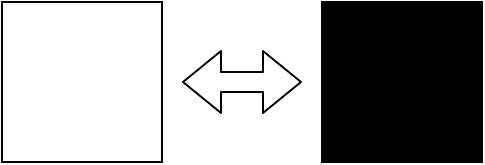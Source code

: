 <mxfile version="13.9.9" type="device" pages="2"><diagram id="yr3gAnX9bDgo6WxSTrob" name="Страница 1"><mxGraphModel dx="922" dy="685" grid="0" gridSize="10" guides="1" tooltips="1" connect="1" arrows="1" fold="1" page="1" pageScale="1" pageWidth="827" pageHeight="1169" math="0" shadow="0"><root><mxCell id="0"/><mxCell id="1" parent="0"/><mxCell id="i81QkQlGaMXtimhIbw08-1" value="" style="whiteSpace=wrap;html=1;aspect=fixed;" vertex="1" parent="1"><mxGeometry x="200" y="280" width="80" height="80" as="geometry"/></mxCell><mxCell id="i81QkQlGaMXtimhIbw08-2" value="" style="whiteSpace=wrap;html=1;aspect=fixed;fillColor=#000000;" vertex="1" parent="1"><mxGeometry x="360" y="280" width="80" height="80" as="geometry"/></mxCell><mxCell id="i81QkQlGaMXtimhIbw08-3" value="" style="shape=flexArrow;endArrow=classic;startArrow=classic;html=1;" edge="1" parent="1"><mxGeometry width="50" height="50" relative="1" as="geometry"><mxPoint x="290" y="320" as="sourcePoint"/><mxPoint x="350" y="320" as="targetPoint"/></mxGeometry></mxCell></root></mxGraphModel></diagram><diagram id="5q1gAZ7buxG3SZjEMJaJ" name="Страница 2"><mxGraphModel dx="1301" dy="967" grid="1" gridSize="10" guides="1" tooltips="1" connect="1" arrows="1" fold="1" page="1" pageScale="1" pageWidth="827" pageHeight="1169" math="0" shadow="0"><root><mxCell id="E0-AybcikH2T5HkAZDNV-0"/><mxCell id="E0-AybcikH2T5HkAZDNV-1" parent="E0-AybcikH2T5HkAZDNV-0"/><mxCell id="E0-AybcikH2T5HkAZDNV-2" value="" style="whiteSpace=wrap;html=1;aspect=fixed;fillColor=none;" vertex="1" parent="E0-AybcikH2T5HkAZDNV-1"><mxGeometry x="200" y="360" width="80" height="80" as="geometry"/></mxCell><mxCell id="E0-AybcikH2T5HkAZDNV-6" value="" style="whiteSpace=wrap;html=1;aspect=fixed;fillColor=none;" vertex="1" parent="E0-AybcikH2T5HkAZDNV-1"><mxGeometry x="280" y="360" width="80" height="80" as="geometry"/></mxCell><mxCell id="E0-AybcikH2T5HkAZDNV-7" value="" style="whiteSpace=wrap;html=1;aspect=fixed;fillColor=#000000;strokeColor=#FFFFFF;" vertex="1" parent="E0-AybcikH2T5HkAZDNV-1"><mxGeometry x="360" y="360" width="80" height="80" as="geometry"/></mxCell><mxCell id="E0-AybcikH2T5HkAZDNV-8" value="" style="whiteSpace=wrap;html=1;aspect=fixed;fillColor=none;" vertex="1" parent="E0-AybcikH2T5HkAZDNV-1"><mxGeometry x="440" y="360" width="80" height="80" as="geometry"/></mxCell><mxCell id="E0-AybcikH2T5HkAZDNV-9" value="" style="whiteSpace=wrap;html=1;aspect=fixed;fillColor=none;" vertex="1" parent="E0-AybcikH2T5HkAZDNV-1"><mxGeometry x="520" y="360" width="80" height="80" as="geometry"/></mxCell><mxCell id="E0-AybcikH2T5HkAZDNV-10" value="" style="whiteSpace=wrap;html=1;aspect=fixed;fillColor=none;" vertex="1" parent="E0-AybcikH2T5HkAZDNV-1"><mxGeometry x="600" y="360" width="80" height="80" as="geometry"/></mxCell><mxCell id="E0-AybcikH2T5HkAZDNV-11" value="" style="whiteSpace=wrap;html=1;aspect=fixed;fillColor=none;" vertex="1" parent="E0-AybcikH2T5HkAZDNV-1"><mxGeometry x="120" y="360" width="80" height="80" as="geometry"/></mxCell><mxCell id="LaZ53mwFAk0DufAiJORc-0" value="" style="whiteSpace=wrap;html=1;aspect=fixed;fillColor=none;" vertex="1" parent="E0-AybcikH2T5HkAZDNV-1"><mxGeometry x="200" y="440" width="80" height="80" as="geometry"/></mxCell><mxCell id="LaZ53mwFAk0DufAiJORc-1" value="" style="whiteSpace=wrap;html=1;aspect=fixed;fillColor=#000000;strokeColor=#FFFFFF;" vertex="1" parent="E0-AybcikH2T5HkAZDNV-1"><mxGeometry x="280" y="440" width="80" height="80" as="geometry"/></mxCell><mxCell id="LaZ53mwFAk0DufAiJORc-2" value="" style="whiteSpace=wrap;html=1;aspect=fixed;fillColor=none;" vertex="1" parent="E0-AybcikH2T5HkAZDNV-1"><mxGeometry x="360" y="440" width="80" height="80" as="geometry"/></mxCell><mxCell id="LaZ53mwFAk0DufAiJORc-3" value="" style="whiteSpace=wrap;html=1;aspect=fixed;fillColor=#000000;strokeColor=#FFFFFF;" vertex="1" parent="E0-AybcikH2T5HkAZDNV-1"><mxGeometry x="440" y="440" width="80" height="80" as="geometry"/></mxCell><mxCell id="LaZ53mwFAk0DufAiJORc-4" value="" style="whiteSpace=wrap;html=1;aspect=fixed;fillColor=none;" vertex="1" parent="E0-AybcikH2T5HkAZDNV-1"><mxGeometry x="520" y="440" width="80" height="80" as="geometry"/></mxCell><mxCell id="LaZ53mwFAk0DufAiJORc-5" value="" style="whiteSpace=wrap;html=1;aspect=fixed;fillColor=none;" vertex="1" parent="E0-AybcikH2T5HkAZDNV-1"><mxGeometry x="600" y="440" width="80" height="80" as="geometry"/></mxCell><mxCell id="LaZ53mwFAk0DufAiJORc-6" value="" style="whiteSpace=wrap;html=1;aspect=fixed;fillColor=none;" vertex="1" parent="E0-AybcikH2T5HkAZDNV-1"><mxGeometry x="120" y="440" width="80" height="80" as="geometry"/></mxCell><mxCell id="LaZ53mwFAk0DufAiJORc-7" value="" style="whiteSpace=wrap;html=1;aspect=fixed;fillColor=#000000;strokeColor=#FFFFFF;" vertex="1" parent="E0-AybcikH2T5HkAZDNV-1"><mxGeometry x="200" y="520" width="80" height="80" as="geometry"/></mxCell><mxCell id="LaZ53mwFAk0DufAiJORc-8" value="" style="whiteSpace=wrap;html=1;aspect=fixed;fillColor=none;" vertex="1" parent="E0-AybcikH2T5HkAZDNV-1"><mxGeometry x="280" y="520" width="80" height="80" as="geometry"/></mxCell><mxCell id="LaZ53mwFAk0DufAiJORc-9" value="" style="whiteSpace=wrap;html=1;aspect=fixed;fillColor=none;" vertex="1" parent="E0-AybcikH2T5HkAZDNV-1"><mxGeometry x="360" y="520" width="80" height="80" as="geometry"/></mxCell><mxCell id="LaZ53mwFAk0DufAiJORc-10" value="" style="whiteSpace=wrap;html=1;aspect=fixed;fillColor=none;" vertex="1" parent="E0-AybcikH2T5HkAZDNV-1"><mxGeometry x="440" y="520" width="80" height="80" as="geometry"/></mxCell><mxCell id="LaZ53mwFAk0DufAiJORc-11" value="" style="whiteSpace=wrap;html=1;aspect=fixed;fillColor=#000000;strokeColor=#FFFFFF;" vertex="1" parent="E0-AybcikH2T5HkAZDNV-1"><mxGeometry x="520" y="520" width="80" height="80" as="geometry"/></mxCell><mxCell id="LaZ53mwFAk0DufAiJORc-12" value="" style="whiteSpace=wrap;html=1;aspect=fixed;fillColor=none;" vertex="1" parent="E0-AybcikH2T5HkAZDNV-1"><mxGeometry x="600" y="520" width="80" height="80" as="geometry"/></mxCell><mxCell id="LaZ53mwFAk0DufAiJORc-13" value="" style="whiteSpace=wrap;html=1;aspect=fixed;fillColor=none;" vertex="1" parent="E0-AybcikH2T5HkAZDNV-1"><mxGeometry x="120" y="520" width="80" height="80" as="geometry"/></mxCell><mxCell id="LaZ53mwFAk0DufAiJORc-14" value="" style="whiteSpace=wrap;html=1;aspect=fixed;fillColor=none;" vertex="1" parent="E0-AybcikH2T5HkAZDNV-1"><mxGeometry x="200" y="600" width="80" height="80" as="geometry"/></mxCell><mxCell id="LaZ53mwFAk0DufAiJORc-15" value="" style="whiteSpace=wrap;html=1;aspect=fixed;fillColor=#000000;strokeColor=#FFFFFF;" vertex="1" parent="E0-AybcikH2T5HkAZDNV-1"><mxGeometry x="280" y="600" width="80" height="80" as="geometry"/></mxCell><mxCell id="LaZ53mwFAk0DufAiJORc-16" value="" style="whiteSpace=wrap;html=1;aspect=fixed;fillColor=none;" vertex="1" parent="E0-AybcikH2T5HkAZDNV-1"><mxGeometry x="360" y="600" width="80" height="80" as="geometry"/></mxCell><mxCell id="LaZ53mwFAk0DufAiJORc-17" value="" style="whiteSpace=wrap;html=1;aspect=fixed;fillColor=#000000;strokeColor=#FFFFFF;" vertex="1" parent="E0-AybcikH2T5HkAZDNV-1"><mxGeometry x="440" y="600" width="80" height="80" as="geometry"/></mxCell><mxCell id="LaZ53mwFAk0DufAiJORc-18" value="" style="whiteSpace=wrap;html=1;aspect=fixed;fillColor=none;" vertex="1" parent="E0-AybcikH2T5HkAZDNV-1"><mxGeometry x="520" y="600" width="80" height="80" as="geometry"/></mxCell><mxCell id="LaZ53mwFAk0DufAiJORc-19" value="" style="whiteSpace=wrap;html=1;aspect=fixed;fillColor=#000000;strokeColor=#FFFFFF;" vertex="1" parent="E0-AybcikH2T5HkAZDNV-1"><mxGeometry x="600" y="600" width="80" height="80" as="geometry"/></mxCell><mxCell id="LaZ53mwFAk0DufAiJORc-20" value="" style="whiteSpace=wrap;html=1;aspect=fixed;fillColor=#000000;strokeColor=#FFFFFF;" vertex="1" parent="E0-AybcikH2T5HkAZDNV-1"><mxGeometry x="120" y="600" width="80" height="80" as="geometry"/></mxCell><mxCell id="LaZ53mwFAk0DufAiJORc-29" value="" style="whiteSpace=wrap;html=1;aspect=fixed;fillColor=none;" vertex="1" parent="E0-AybcikH2T5HkAZDNV-1"><mxGeometry x="200" width="80" height="80" as="geometry"/></mxCell><mxCell id="LaZ53mwFAk0DufAiJORc-30" value="" style="whiteSpace=wrap;html=1;aspect=fixed;fillColor=none;" vertex="1" parent="E0-AybcikH2T5HkAZDNV-1"><mxGeometry x="280" width="80" height="80" as="geometry"/></mxCell><mxCell id="LaZ53mwFAk0DufAiJORc-31" value="" style="whiteSpace=wrap;html=1;aspect=fixed;fillColor=#000000;strokeColor=#FFFFFF;" vertex="1" parent="E0-AybcikH2T5HkAZDNV-1"><mxGeometry x="360" width="80" height="80" as="geometry"/></mxCell><mxCell id="LaZ53mwFAk0DufAiJORc-32" value="" style="whiteSpace=wrap;html=1;aspect=fixed;fillColor=none;" vertex="1" parent="E0-AybcikH2T5HkAZDNV-1"><mxGeometry x="440" width="80" height="80" as="geometry"/></mxCell><mxCell id="LaZ53mwFAk0DufAiJORc-33" value="" style="whiteSpace=wrap;html=1;aspect=fixed;fillColor=none;" vertex="1" parent="E0-AybcikH2T5HkAZDNV-1"><mxGeometry x="520" width="80" height="80" as="geometry"/></mxCell><mxCell id="LaZ53mwFAk0DufAiJORc-34" value="" style="whiteSpace=wrap;html=1;aspect=fixed;fillColor=none;" vertex="1" parent="E0-AybcikH2T5HkAZDNV-1"><mxGeometry x="600" width="80" height="80" as="geometry"/></mxCell><mxCell id="LaZ53mwFAk0DufAiJORc-35" value="" style="whiteSpace=wrap;html=1;aspect=fixed;fillColor=none;" vertex="1" parent="E0-AybcikH2T5HkAZDNV-1"><mxGeometry x="120" width="80" height="80" as="geometry"/></mxCell><mxCell id="LaZ53mwFAk0DufAiJORc-36" value="" style="whiteSpace=wrap;html=1;aspect=fixed;fillColor=none;" vertex="1" parent="E0-AybcikH2T5HkAZDNV-1"><mxGeometry x="200" y="80" width="80" height="80" as="geometry"/></mxCell><mxCell id="LaZ53mwFAk0DufAiJORc-37" value="" style="whiteSpace=wrap;html=1;aspect=fixed;fillColor=#000000;strokeColor=#FFFFFF;" vertex="1" parent="E0-AybcikH2T5HkAZDNV-1"><mxGeometry x="280" y="80" width="80" height="80" as="geometry"/></mxCell><mxCell id="LaZ53mwFAk0DufAiJORc-38" value="" style="whiteSpace=wrap;html=1;aspect=fixed;fillColor=#FFFFFF;" vertex="1" parent="E0-AybcikH2T5HkAZDNV-1"><mxGeometry x="360" y="80" width="80" height="80" as="geometry"/></mxCell><mxCell id="LaZ53mwFAk0DufAiJORc-39" value="" style="whiteSpace=wrap;html=1;aspect=fixed;fillColor=#000000;strokeColor=#FFFFFF;" vertex="1" parent="E0-AybcikH2T5HkAZDNV-1"><mxGeometry x="440" y="80" width="80" height="80" as="geometry"/></mxCell><mxCell id="LaZ53mwFAk0DufAiJORc-40" value="" style="whiteSpace=wrap;html=1;aspect=fixed;fillColor=none;" vertex="1" parent="E0-AybcikH2T5HkAZDNV-1"><mxGeometry x="520" y="80" width="80" height="80" as="geometry"/></mxCell><mxCell id="LaZ53mwFAk0DufAiJORc-41" value="" style="whiteSpace=wrap;html=1;aspect=fixed;fillColor=none;" vertex="1" parent="E0-AybcikH2T5HkAZDNV-1"><mxGeometry x="600" y="80" width="80" height="80" as="geometry"/></mxCell><mxCell id="LaZ53mwFAk0DufAiJORc-42" value="" style="whiteSpace=wrap;html=1;aspect=fixed;fillColor=none;" vertex="1" parent="E0-AybcikH2T5HkAZDNV-1"><mxGeometry x="120" y="80" width="80" height="80" as="geometry"/></mxCell><mxCell id="LaZ53mwFAk0DufAiJORc-43" value="" style="whiteSpace=wrap;html=1;aspect=fixed;fillColor=#000000;strokeColor=#FFFFFF;" vertex="1" parent="E0-AybcikH2T5HkAZDNV-1"><mxGeometry x="200" y="160" width="80" height="80" as="geometry"/></mxCell><mxCell id="LaZ53mwFAk0DufAiJORc-44" value="" style="whiteSpace=wrap;html=1;aspect=fixed;fillColor=#FFFFFF;" vertex="1" parent="E0-AybcikH2T5HkAZDNV-1"><mxGeometry x="280" y="160" width="80" height="80" as="geometry"/></mxCell><mxCell id="LaZ53mwFAk0DufAiJORc-45" value="" style="whiteSpace=wrap;html=1;aspect=fixed;fillColor=#000000;strokeColor=#FFFFFF;" vertex="1" parent="E0-AybcikH2T5HkAZDNV-1"><mxGeometry x="360" y="160" width="80" height="80" as="geometry"/></mxCell><mxCell id="LaZ53mwFAk0DufAiJORc-46" value="" style="whiteSpace=wrap;html=1;aspect=fixed;fillColor=#FFFFFF;" vertex="1" parent="E0-AybcikH2T5HkAZDNV-1"><mxGeometry x="440" y="160" width="80" height="80" as="geometry"/></mxCell><mxCell id="LaZ53mwFAk0DufAiJORc-47" value="" style="whiteSpace=wrap;html=1;aspect=fixed;fillColor=#000000;strokeColor=#FFFFFF;" vertex="1" parent="E0-AybcikH2T5HkAZDNV-1"><mxGeometry x="520" y="160" width="80" height="80" as="geometry"/></mxCell><mxCell id="LaZ53mwFAk0DufAiJORc-48" value="" style="whiteSpace=wrap;html=1;aspect=fixed;fillColor=none;" vertex="1" parent="E0-AybcikH2T5HkAZDNV-1"><mxGeometry x="600" y="160" width="80" height="80" as="geometry"/></mxCell><mxCell id="LaZ53mwFAk0DufAiJORc-49" value="" style="whiteSpace=wrap;html=1;aspect=fixed;fillColor=none;" vertex="1" parent="E0-AybcikH2T5HkAZDNV-1"><mxGeometry x="120" y="160" width="80" height="80" as="geometry"/></mxCell><mxCell id="LaZ53mwFAk0DufAiJORc-50" value="" style="whiteSpace=wrap;html=1;aspect=fixed;fillColor=#FFFFFF;" vertex="1" parent="E0-AybcikH2T5HkAZDNV-1"><mxGeometry x="200" y="240" width="80" height="80" as="geometry"/></mxCell><mxCell id="LaZ53mwFAk0DufAiJORc-51" value="" style="whiteSpace=wrap;html=1;aspect=fixed;fillColor=#000000;strokeColor=#FFFFFF;" vertex="1" parent="E0-AybcikH2T5HkAZDNV-1"><mxGeometry x="280" y="240" width="80" height="80" as="geometry"/></mxCell><mxCell id="LaZ53mwFAk0DufAiJORc-52" value="" style="whiteSpace=wrap;html=1;aspect=fixed;fillColor=#FFFFFF;" vertex="1" parent="E0-AybcikH2T5HkAZDNV-1"><mxGeometry x="360" y="240" width="80" height="80" as="geometry"/></mxCell><mxCell id="LaZ53mwFAk0DufAiJORc-53" value="" style="whiteSpace=wrap;html=1;aspect=fixed;fillColor=#000000;strokeColor=#FFFFFF;" vertex="1" parent="E0-AybcikH2T5HkAZDNV-1"><mxGeometry x="440" y="240" width="80" height="80" as="geometry"/></mxCell><mxCell id="LaZ53mwFAk0DufAiJORc-54" value="" style="whiteSpace=wrap;html=1;aspect=fixed;fillColor=#FFFFFF;" vertex="1" parent="E0-AybcikH2T5HkAZDNV-1"><mxGeometry x="520" y="240" width="80" height="80" as="geometry"/></mxCell><mxCell id="LaZ53mwFAk0DufAiJORc-55" value="" style="whiteSpace=wrap;html=1;aspect=fixed;fillColor=#000000;strokeColor=#FFFFFF;" vertex="1" parent="E0-AybcikH2T5HkAZDNV-1"><mxGeometry x="600" y="240" width="80" height="80" as="geometry"/></mxCell><mxCell id="LaZ53mwFAk0DufAiJORc-56" value="" style="whiteSpace=wrap;html=1;aspect=fixed;fillColor=#000000;strokeColor=#FFFFFF;" vertex="1" parent="E0-AybcikH2T5HkAZDNV-1"><mxGeometry x="120" y="240" width="80" height="80" as="geometry"/></mxCell><mxCell id="LaZ53mwFAk0DufAiJORc-57" value="&lt;font style=&quot;font-size: 20px&quot; face=&quot;Courier New&quot;&gt;i=0&lt;/font&gt;" style="text;html=1;strokeColor=none;fillColor=none;align=center;verticalAlign=middle;whiteSpace=wrap;rounded=0;" vertex="1" parent="E0-AybcikH2T5HkAZDNV-1"><mxGeometry x="80" y="30" width="40" height="20" as="geometry"/></mxCell><mxCell id="LaZ53mwFAk0DufAiJORc-58" value="&lt;font style=&quot;font-size: 20px&quot; face=&quot;Courier New&quot;&gt;i=1&lt;/font&gt;" style="text;html=1;strokeColor=none;fillColor=none;align=center;verticalAlign=middle;whiteSpace=wrap;rounded=0;" vertex="1" parent="E0-AybcikH2T5HkAZDNV-1"><mxGeometry x="80" y="110" width="40" height="20" as="geometry"/></mxCell><mxCell id="LaZ53mwFAk0DufAiJORc-59" value="&lt;font style=&quot;font-size: 20px&quot; face=&quot;Courier New&quot;&gt;i=2&lt;/font&gt;" style="text;html=1;strokeColor=none;fillColor=none;align=center;verticalAlign=middle;whiteSpace=wrap;rounded=0;" vertex="1" parent="E0-AybcikH2T5HkAZDNV-1"><mxGeometry x="80" y="190" width="40" height="20" as="geometry"/></mxCell><mxCell id="LaZ53mwFAk0DufAiJORc-60" value="&lt;font style=&quot;font-size: 20px&quot; face=&quot;Courier New&quot;&gt;i=3&lt;br&gt;&lt;/font&gt;" style="text;html=1;strokeColor=none;fillColor=none;align=center;verticalAlign=middle;whiteSpace=wrap;rounded=0;" vertex="1" parent="E0-AybcikH2T5HkAZDNV-1"><mxGeometry x="80" y="270" width="40" height="20" as="geometry"/></mxCell><mxCell id="LaZ53mwFAk0DufAiJORc-61" value="&lt;font style=&quot;font-size: 20px&quot; face=&quot;Courier New&quot;&gt;i=0&lt;/font&gt;" style="text;html=1;strokeColor=none;fillColor=none;align=center;verticalAlign=middle;whiteSpace=wrap;rounded=0;" vertex="1" parent="E0-AybcikH2T5HkAZDNV-1"><mxGeometry x="80" y="390" width="40" height="20" as="geometry"/></mxCell><mxCell id="LaZ53mwFAk0DufAiJORc-62" value="&lt;font style=&quot;font-size: 20px&quot; face=&quot;Courier New&quot;&gt;i=1&lt;/font&gt;" style="text;html=1;strokeColor=none;fillColor=none;align=center;verticalAlign=middle;whiteSpace=wrap;rounded=0;" vertex="1" parent="E0-AybcikH2T5HkAZDNV-1"><mxGeometry x="80" y="470" width="40" height="20" as="geometry"/></mxCell><mxCell id="LaZ53mwFAk0DufAiJORc-63" value="&lt;font style=&quot;font-size: 20px&quot; face=&quot;Courier New&quot;&gt;i=2&lt;/font&gt;" style="text;html=1;strokeColor=none;fillColor=none;align=center;verticalAlign=middle;whiteSpace=wrap;rounded=0;" vertex="1" parent="E0-AybcikH2T5HkAZDNV-1"><mxGeometry x="80" y="550" width="40" height="20" as="geometry"/></mxCell><mxCell id="LaZ53mwFAk0DufAiJORc-64" value="&lt;font style=&quot;font-size: 20px&quot; face=&quot;Courier New&quot;&gt;i=3&lt;br&gt;&lt;/font&gt;" style="text;html=1;strokeColor=none;fillColor=none;align=center;verticalAlign=middle;whiteSpace=wrap;rounded=0;" vertex="1" parent="E0-AybcikH2T5HkAZDNV-1"><mxGeometry x="80" y="630" width="40" height="20" as="geometry"/></mxCell><mxCell id="LaZ53mwFAk0DufAiJORc-65" value="" style="whiteSpace=wrap;html=1;aspect=fixed;fillColor=#000000;strokeColor=#FFFFFF;" vertex="1" parent="E0-AybcikH2T5HkAZDNV-1"><mxGeometry x="40" y="760" width="80" height="80" as="geometry"/></mxCell><mxCell id="LaZ53mwFAk0DufAiJORc-67" value="" style="whiteSpace=wrap;html=1;aspect=fixed;fillColor=#000000;strokeColor=#FFFFFF;" vertex="1" parent="E0-AybcikH2T5HkAZDNV-1"><mxGeometry x="200" y="760" width="80" height="80" as="geometry"/></mxCell><mxCell id="LaZ53mwFAk0DufAiJORc-68" value="" style="whiteSpace=wrap;html=1;aspect=fixed;fillColor=none;" vertex="1" parent="E0-AybcikH2T5HkAZDNV-1"><mxGeometry x="120" y="860" width="80" height="80" as="geometry"/></mxCell><mxCell id="LaZ53mwFAk0DufAiJORc-69" value="" style="whiteSpace=wrap;html=1;aspect=fixed;fillColor=#000000;strokeColor=#FFFFFF;" vertex="1" parent="E0-AybcikH2T5HkAZDNV-1"><mxGeometry x="320" y="760" width="80" height="80" as="geometry"/></mxCell><mxCell id="LaZ53mwFAk0DufAiJORc-71" value="" style="whiteSpace=wrap;html=1;aspect=fixed;fillColor=none;" vertex="1" parent="E0-AybcikH2T5HkAZDNV-1"><mxGeometry x="480" y="760" width="80" height="80" as="geometry"/></mxCell><mxCell id="LaZ53mwFAk0DufAiJORc-72" value="" style="whiteSpace=wrap;html=1;aspect=fixed;fillColor=none;" vertex="1" parent="E0-AybcikH2T5HkAZDNV-1"><mxGeometry x="400" y="860" width="80" height="80" as="geometry"/></mxCell><mxCell id="LaZ53mwFAk0DufAiJORc-73" value="" style="whiteSpace=wrap;html=1;aspect=fixed;fillColor=#000000;strokeColor=#FFFFFF;" vertex="1" parent="E0-AybcikH2T5HkAZDNV-1"><mxGeometry x="600" y="760" width="80" height="80" as="geometry"/></mxCell><mxCell id="LaZ53mwFAk0DufAiJORc-75" value="" style="whiteSpace=wrap;html=1;aspect=fixed;fillColor=#000000;strokeColor=#FFFFFF;" vertex="1" parent="E0-AybcikH2T5HkAZDNV-1"><mxGeometry x="760" y="760" width="80" height="80" as="geometry"/></mxCell><mxCell id="LaZ53mwFAk0DufAiJORc-77" value="" style="whiteSpace=wrap;html=1;aspect=fixed;fillColor=#000000;strokeColor=#FFFFFF;" vertex="1" parent="E0-AybcikH2T5HkAZDNV-1"><mxGeometry x="680" y="860" width="80" height="80" as="geometry"/></mxCell><mxCell id="LaZ53mwFAk0DufAiJORc-78" value="" style="whiteSpace=wrap;html=1;aspect=fixed;fillColor=#000000;strokeColor=#FFFFFF;" vertex="1" parent="E0-AybcikH2T5HkAZDNV-1"><mxGeometry x="880" y="760" width="80" height="80" as="geometry"/></mxCell><mxCell id="LaZ53mwFAk0DufAiJORc-80" value="" style="whiteSpace=wrap;html=1;aspect=fixed;fillColor=none;" vertex="1" parent="E0-AybcikH2T5HkAZDNV-1"><mxGeometry x="1040" y="760" width="80" height="80" as="geometry"/></mxCell><mxCell id="LaZ53mwFAk0DufAiJORc-81" value="" style="whiteSpace=wrap;html=1;aspect=fixed;fillColor=#000000;strokeColor=#FFFFFF;" vertex="1" parent="E0-AybcikH2T5HkAZDNV-1"><mxGeometry x="960" y="860" width="80" height="80" as="geometry"/></mxCell><mxCell id="LaZ53mwFAk0DufAiJORc-79" value="" style="whiteSpace=wrap;html=1;aspect=fixed;fillColor=none;" vertex="1" parent="E0-AybcikH2T5HkAZDNV-1"><mxGeometry x="960" y="760" width="80" height="80" as="geometry"/></mxCell><mxCell id="LaZ53mwFAk0DufAiJORc-76" value="" style="whiteSpace=wrap;html=1;aspect=fixed;fillColor=none;" vertex="1" parent="E0-AybcikH2T5HkAZDNV-1"><mxGeometry x="680" y="760" width="80" height="80" as="geometry"/></mxCell><mxCell id="LaZ53mwFAk0DufAiJORc-70" value="" style="whiteSpace=wrap;html=1;aspect=fixed;fillColor=#000000;strokeColor=#FFFFFF;" vertex="1" parent="E0-AybcikH2T5HkAZDNV-1"><mxGeometry x="400" y="760" width="80" height="80" as="geometry"/></mxCell><mxCell id="LaZ53mwFAk0DufAiJORc-66" value="" style="whiteSpace=wrap;html=1;aspect=fixed;fillColor=#000000;strokeColor=#FFFFFF;" vertex="1" parent="E0-AybcikH2T5HkAZDNV-1"><mxGeometry x="120" y="760" width="80" height="80" as="geometry"/></mxCell><mxCell id="LaZ53mwFAk0DufAiJORc-82" value="" style="whiteSpace=wrap;html=1;aspect=fixed;fillColor=none;" vertex="1" parent="E0-AybcikH2T5HkAZDNV-1"><mxGeometry x="1160" y="760" width="80" height="80" as="geometry"/></mxCell><mxCell id="LaZ53mwFAk0DufAiJORc-84" value="" style="whiteSpace=wrap;html=1;aspect=fixed;fillColor=#000000;strokeColor=#FFFFFF;" vertex="1" parent="E0-AybcikH2T5HkAZDNV-1"><mxGeometry x="1320" y="760" width="80" height="80" as="geometry"/></mxCell><mxCell id="LaZ53mwFAk0DufAiJORc-85" value="" style="whiteSpace=wrap;html=1;aspect=fixed;fillColor=none;" vertex="1" parent="E0-AybcikH2T5HkAZDNV-1"><mxGeometry x="1240" y="860" width="80" height="80" as="geometry"/></mxCell><mxCell id="LaZ53mwFAk0DufAiJORc-83" value="" style="whiteSpace=wrap;html=1;aspect=fixed;fillColor=#000000;strokeColor=#FFFFFF;" vertex="1" parent="E0-AybcikH2T5HkAZDNV-1"><mxGeometry x="1240" y="760" width="80" height="80" as="geometry"/></mxCell><mxCell id="LaZ53mwFAk0DufAiJORc-86" value="" style="whiteSpace=wrap;html=1;aspect=fixed;fillColor=none;" vertex="1" parent="E0-AybcikH2T5HkAZDNV-1"><mxGeometry x="1440" y="760" width="80" height="80" as="geometry"/></mxCell><mxCell id="LaZ53mwFAk0DufAiJORc-88" value="" style="whiteSpace=wrap;html=1;aspect=fixed;fillColor=none;" vertex="1" parent="E0-AybcikH2T5HkAZDNV-1"><mxGeometry x="1600" y="760" width="80" height="80" as="geometry"/></mxCell><mxCell id="LaZ53mwFAk0DufAiJORc-89" value="" style="whiteSpace=wrap;html=1;aspect=fixed;fillColor=none;" vertex="1" parent="E0-AybcikH2T5HkAZDNV-1"><mxGeometry x="1520" y="860" width="80" height="80" as="geometry"/></mxCell><mxCell id="LaZ53mwFAk0DufAiJORc-87" value="" style="whiteSpace=wrap;html=1;aspect=fixed;fillColor=#000000;strokeColor=#FFFFFF;" vertex="1" parent="E0-AybcikH2T5HkAZDNV-1"><mxGeometry x="1520" y="760" width="80" height="80" as="geometry"/></mxCell><mxCell id="LaZ53mwFAk0DufAiJORc-90" value="" style="whiteSpace=wrap;html=1;aspect=fixed;fillColor=none;" vertex="1" parent="E0-AybcikH2T5HkAZDNV-1"><mxGeometry x="1720" y="760" width="80" height="80" as="geometry"/></mxCell><mxCell id="LaZ53mwFAk0DufAiJORc-92" value="" style="whiteSpace=wrap;html=1;aspect=fixed;fillColor=#000000;strokeColor=#FFFFFF;" vertex="1" parent="E0-AybcikH2T5HkAZDNV-1"><mxGeometry x="1880" y="760" width="80" height="80" as="geometry"/></mxCell><mxCell id="LaZ53mwFAk0DufAiJORc-93" value="" style="whiteSpace=wrap;html=1;aspect=fixed;fillColor=#000000;strokeColor=#FFFFFF;" vertex="1" parent="E0-AybcikH2T5HkAZDNV-1"><mxGeometry x="1800" y="860" width="80" height="80" as="geometry"/></mxCell><mxCell id="LaZ53mwFAk0DufAiJORc-91" value="" style="whiteSpace=wrap;html=1;aspect=fixed;fillColor=none;" vertex="1" parent="E0-AybcikH2T5HkAZDNV-1"><mxGeometry x="1800" y="760" width="80" height="80" as="geometry"/></mxCell><mxCell id="LaZ53mwFAk0DufAiJORc-94" value="" style="whiteSpace=wrap;html=1;aspect=fixed;fillColor=none;" vertex="1" parent="E0-AybcikH2T5HkAZDNV-1"><mxGeometry x="2000" y="760" width="80" height="80" as="geometry"/></mxCell><mxCell id="LaZ53mwFAk0DufAiJORc-95" value="" style="whiteSpace=wrap;html=1;aspect=fixed;fillColor=none;" vertex="1" parent="E0-AybcikH2T5HkAZDNV-1"><mxGeometry x="2080" y="760" width="80" height="80" as="geometry"/></mxCell><mxCell id="LaZ53mwFAk0DufAiJORc-96" value="" style="whiteSpace=wrap;html=1;aspect=fixed;fillColor=none;" vertex="1" parent="E0-AybcikH2T5HkAZDNV-1"><mxGeometry x="2160" y="760" width="80" height="80" as="geometry"/></mxCell><mxCell id="LaZ53mwFAk0DufAiJORc-97" value="" style="whiteSpace=wrap;html=1;aspect=fixed;fillColor=none;" vertex="1" parent="E0-AybcikH2T5HkAZDNV-1"><mxGeometry x="2080" y="860" width="80" height="80" as="geometry"/></mxCell><mxCell id="LaZ53mwFAk0DufAiJORc-98" value="&lt;font style=&quot;font-size: 20px&quot; face=&quot;Courier New&quot;&gt;i&lt;/font&gt;" style="text;html=1;strokeColor=none;fillColor=none;align=center;verticalAlign=middle;whiteSpace=wrap;rounded=0;" vertex="1" parent="E0-AybcikH2T5HkAZDNV-1"><mxGeometry y="790" width="40" height="20" as="geometry"/></mxCell><mxCell id="LaZ53mwFAk0DufAiJORc-99" value="&lt;font style=&quot;font-size: 20px&quot; face=&quot;Courier New&quot;&gt;i++&lt;/font&gt;" style="text;html=1;strokeColor=none;fillColor=none;align=center;verticalAlign=middle;whiteSpace=wrap;rounded=0;" vertex="1" parent="E0-AybcikH2T5HkAZDNV-1"><mxGeometry y="890" width="40" height="20" as="geometry"/></mxCell></root></mxGraphModel></diagram></mxfile>